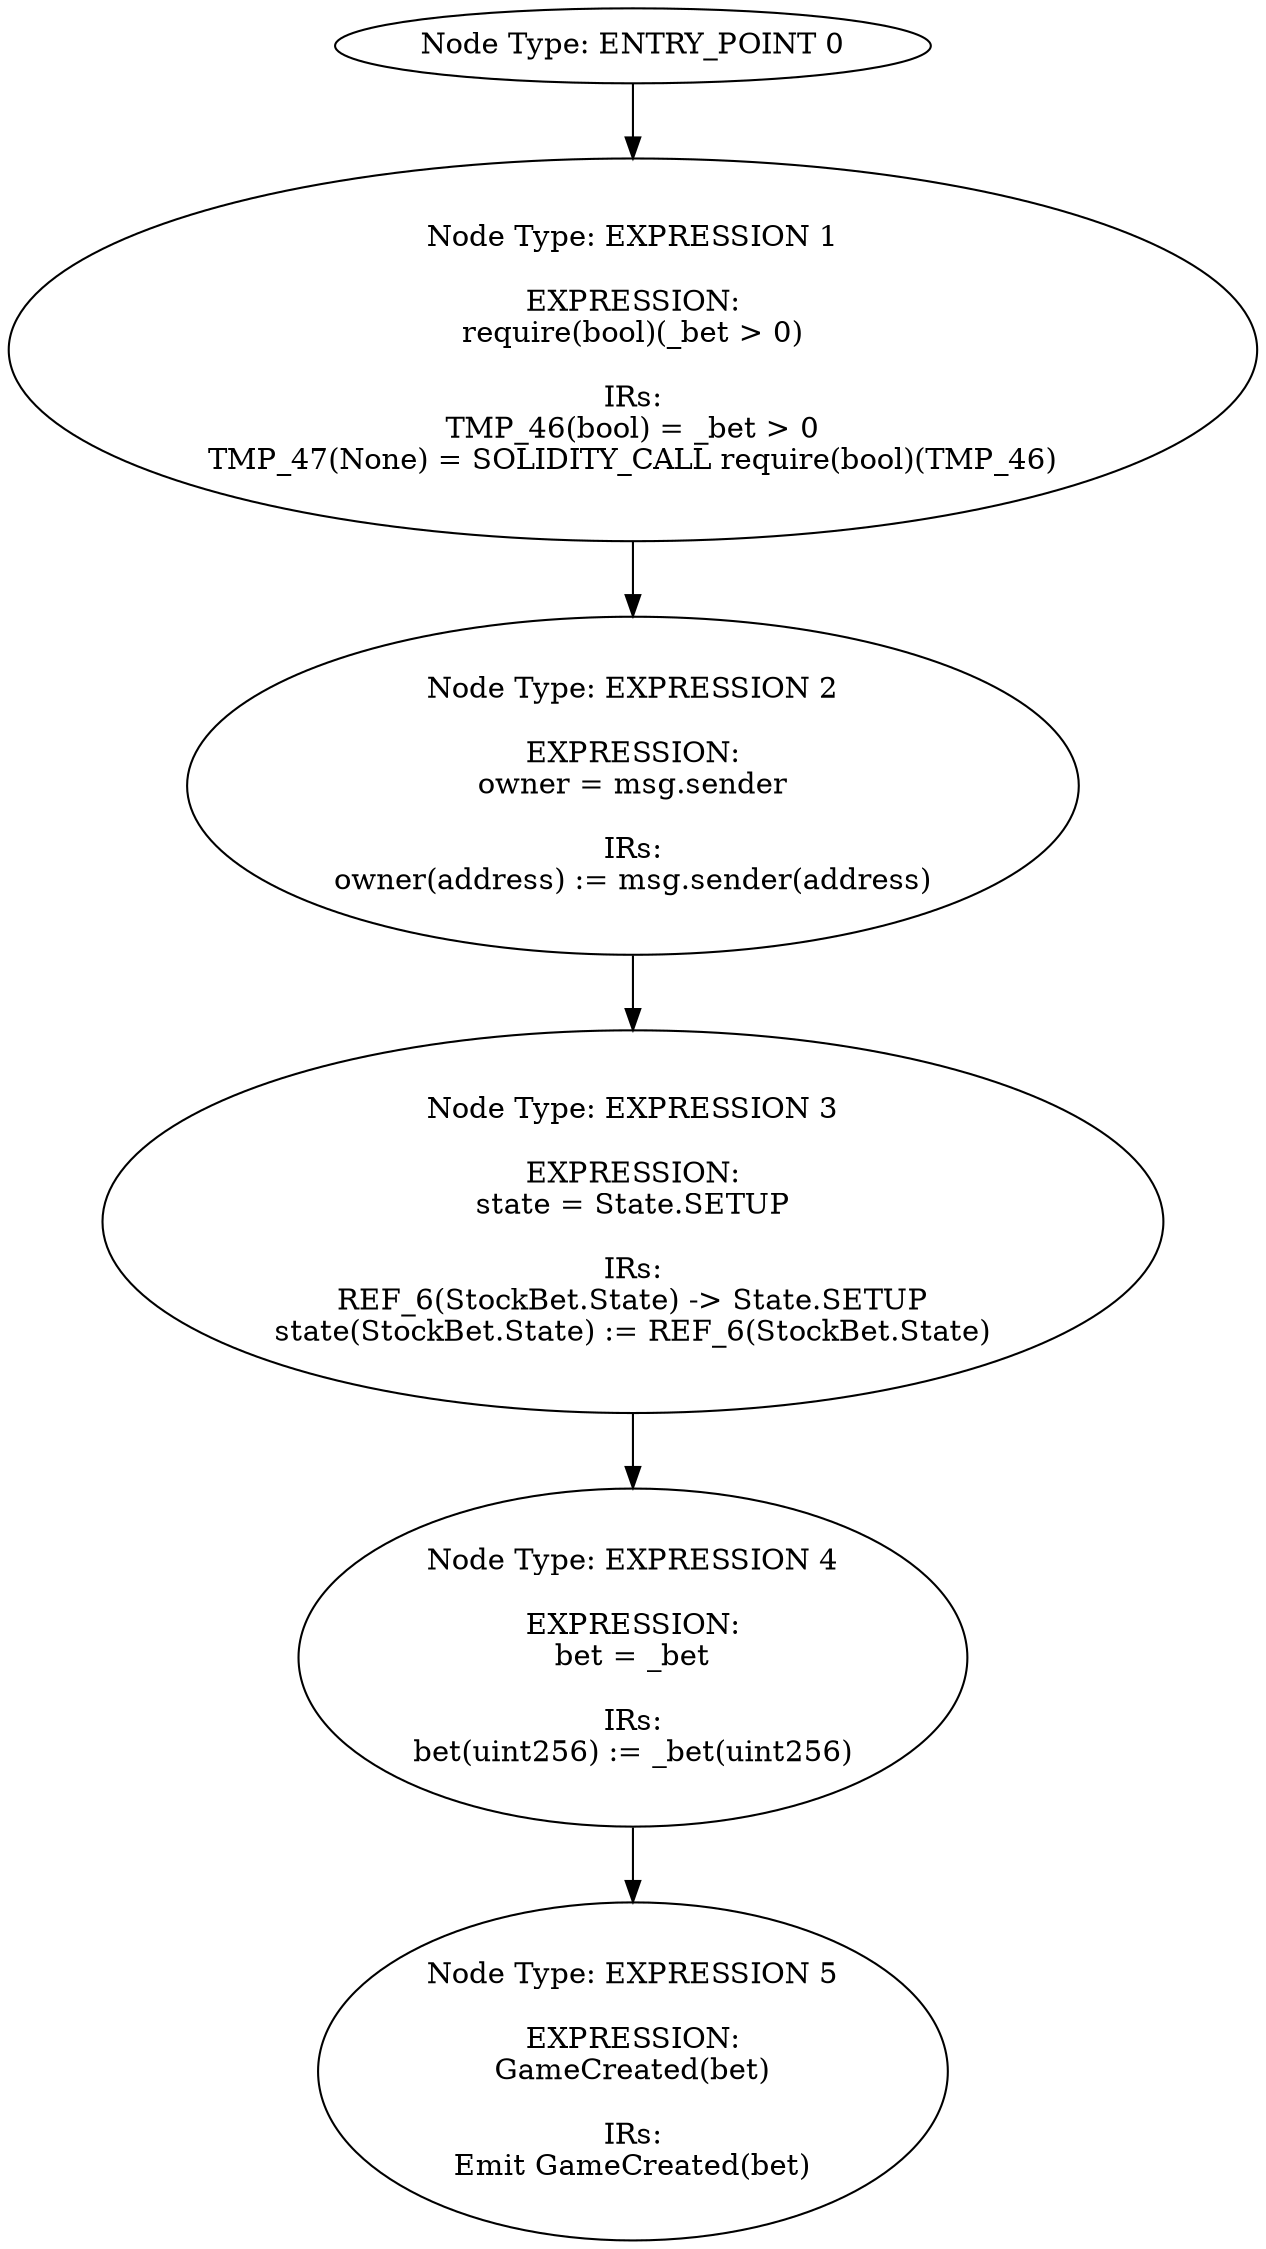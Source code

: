 digraph{
0[label="Node Type: ENTRY_POINT 0
"];
0->1;
1[label="Node Type: EXPRESSION 1

EXPRESSION:
require(bool)(_bet > 0)

IRs:
TMP_46(bool) = _bet > 0
TMP_47(None) = SOLIDITY_CALL require(bool)(TMP_46)"];
1->2;
2[label="Node Type: EXPRESSION 2

EXPRESSION:
owner = msg.sender

IRs:
owner(address) := msg.sender(address)"];
2->3;
3[label="Node Type: EXPRESSION 3

EXPRESSION:
state = State.SETUP

IRs:
REF_6(StockBet.State) -> State.SETUP
state(StockBet.State) := REF_6(StockBet.State)"];
3->4;
4[label="Node Type: EXPRESSION 4

EXPRESSION:
bet = _bet

IRs:
bet(uint256) := _bet(uint256)"];
4->5;
5[label="Node Type: EXPRESSION 5

EXPRESSION:
GameCreated(bet)

IRs:
Emit GameCreated(bet)"];
}
